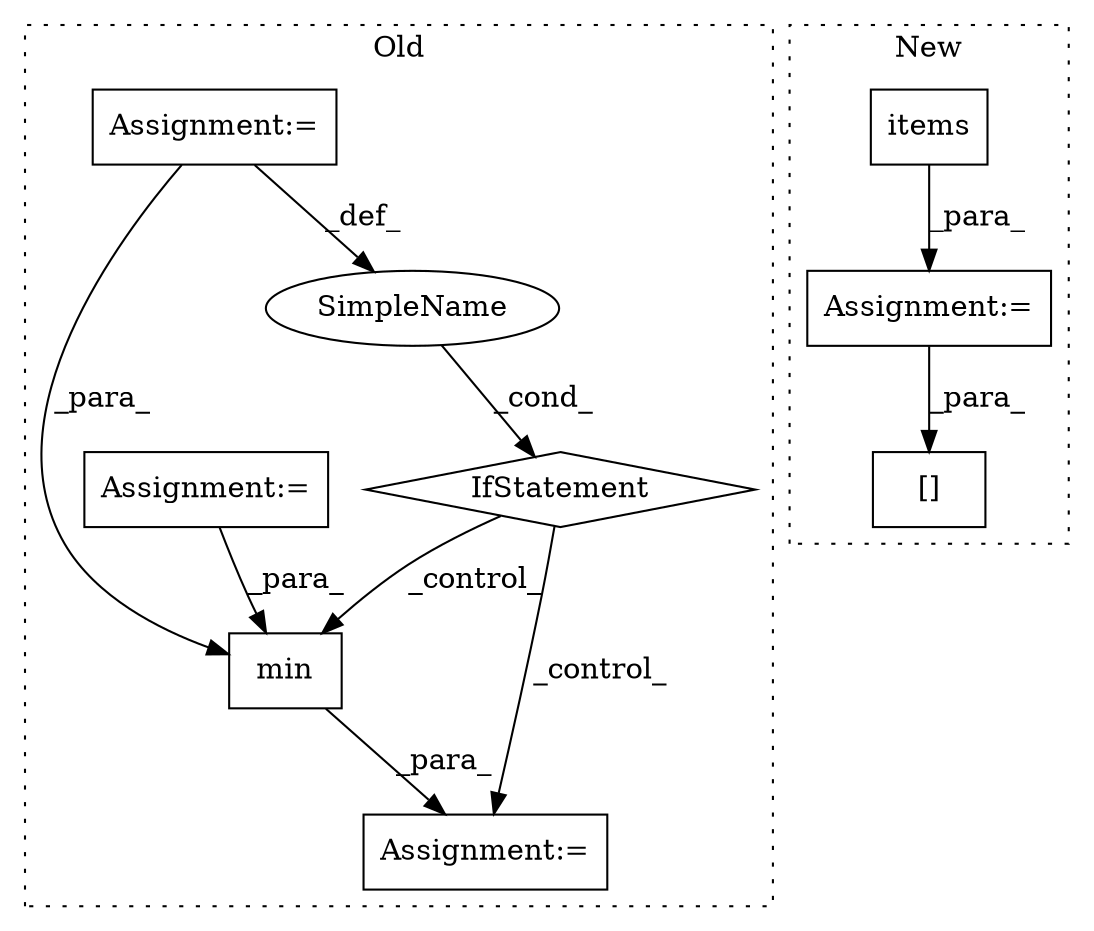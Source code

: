 digraph G {
subgraph cluster0 {
1 [label="min" a="32" s="1536,1555" l="4,1" shape="box"];
3 [label="IfStatement" a="25" s="1406,1455" l="4,2" shape="diamond"];
4 [label="SimpleName" a="42" s="" l="" shape="ellipse"];
6 [label="Assignment:=" a="7" s="1535" l="1" shape="box"];
8 [label="Assignment:=" a="7" s="595" l="12" shape="box"];
9 [label="Assignment:=" a="7" s="571" l="11" shape="box"];
label = "Old";
style="dotted";
}
subgraph cluster1 {
2 [label="items" a="32" s="789" l="7" shape="box"];
5 [label="Assignment:=" a="7" s="598" l="12" shape="box"];
7 [label="[]" a="2" s="1522,1544" l="13,1" shape="box"];
label = "New";
style="dotted";
}
1 -> 6 [label="_para_"];
2 -> 5 [label="_para_"];
3 -> 1 [label="_control_"];
3 -> 6 [label="_control_"];
4 -> 3 [label="_cond_"];
5 -> 7 [label="_para_"];
8 -> 1 [label="_para_"];
9 -> 1 [label="_para_"];
9 -> 4 [label="_def_"];
}